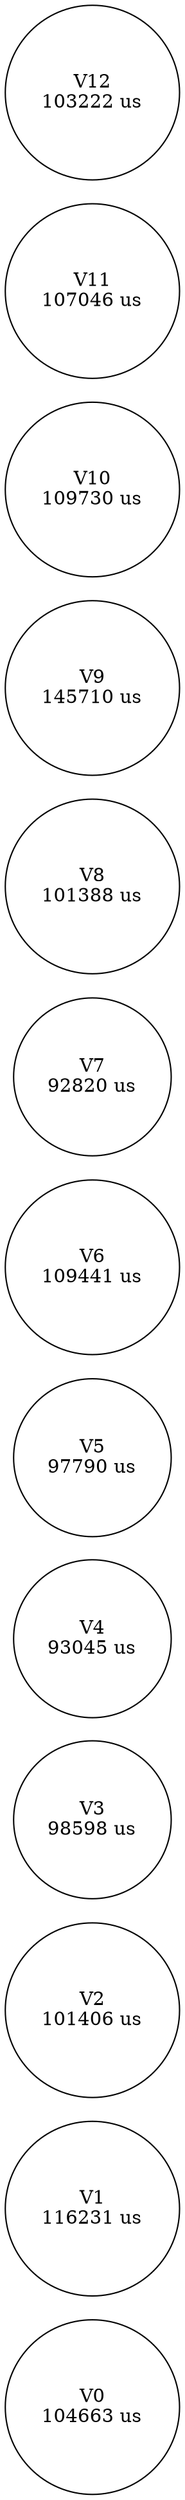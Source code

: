 digraph G {
    rankdir=LR;
    node [shape=circle];
    V0 [label="V0\n104663 us"];
    V1 [label="V1\n116231 us"];
    V2 [label="V2\n101406 us"];
    V3 [label="V3\n98598 us"];
    V4 [label="V4\n93045 us"];
    V5 [label="V5\n97790 us"];
    V6 [label="V6\n109441 us"];
    V7 [label="V7\n92820 us"];
    V8 [label="V8\n101388 us"];
    V9 [label="V9\n145710 us"];
    V10 [label="V10\n109730 us"];
    V11 [label="V11\n107046 us"];
    V12 [label="V12\n103222 us"];
}
